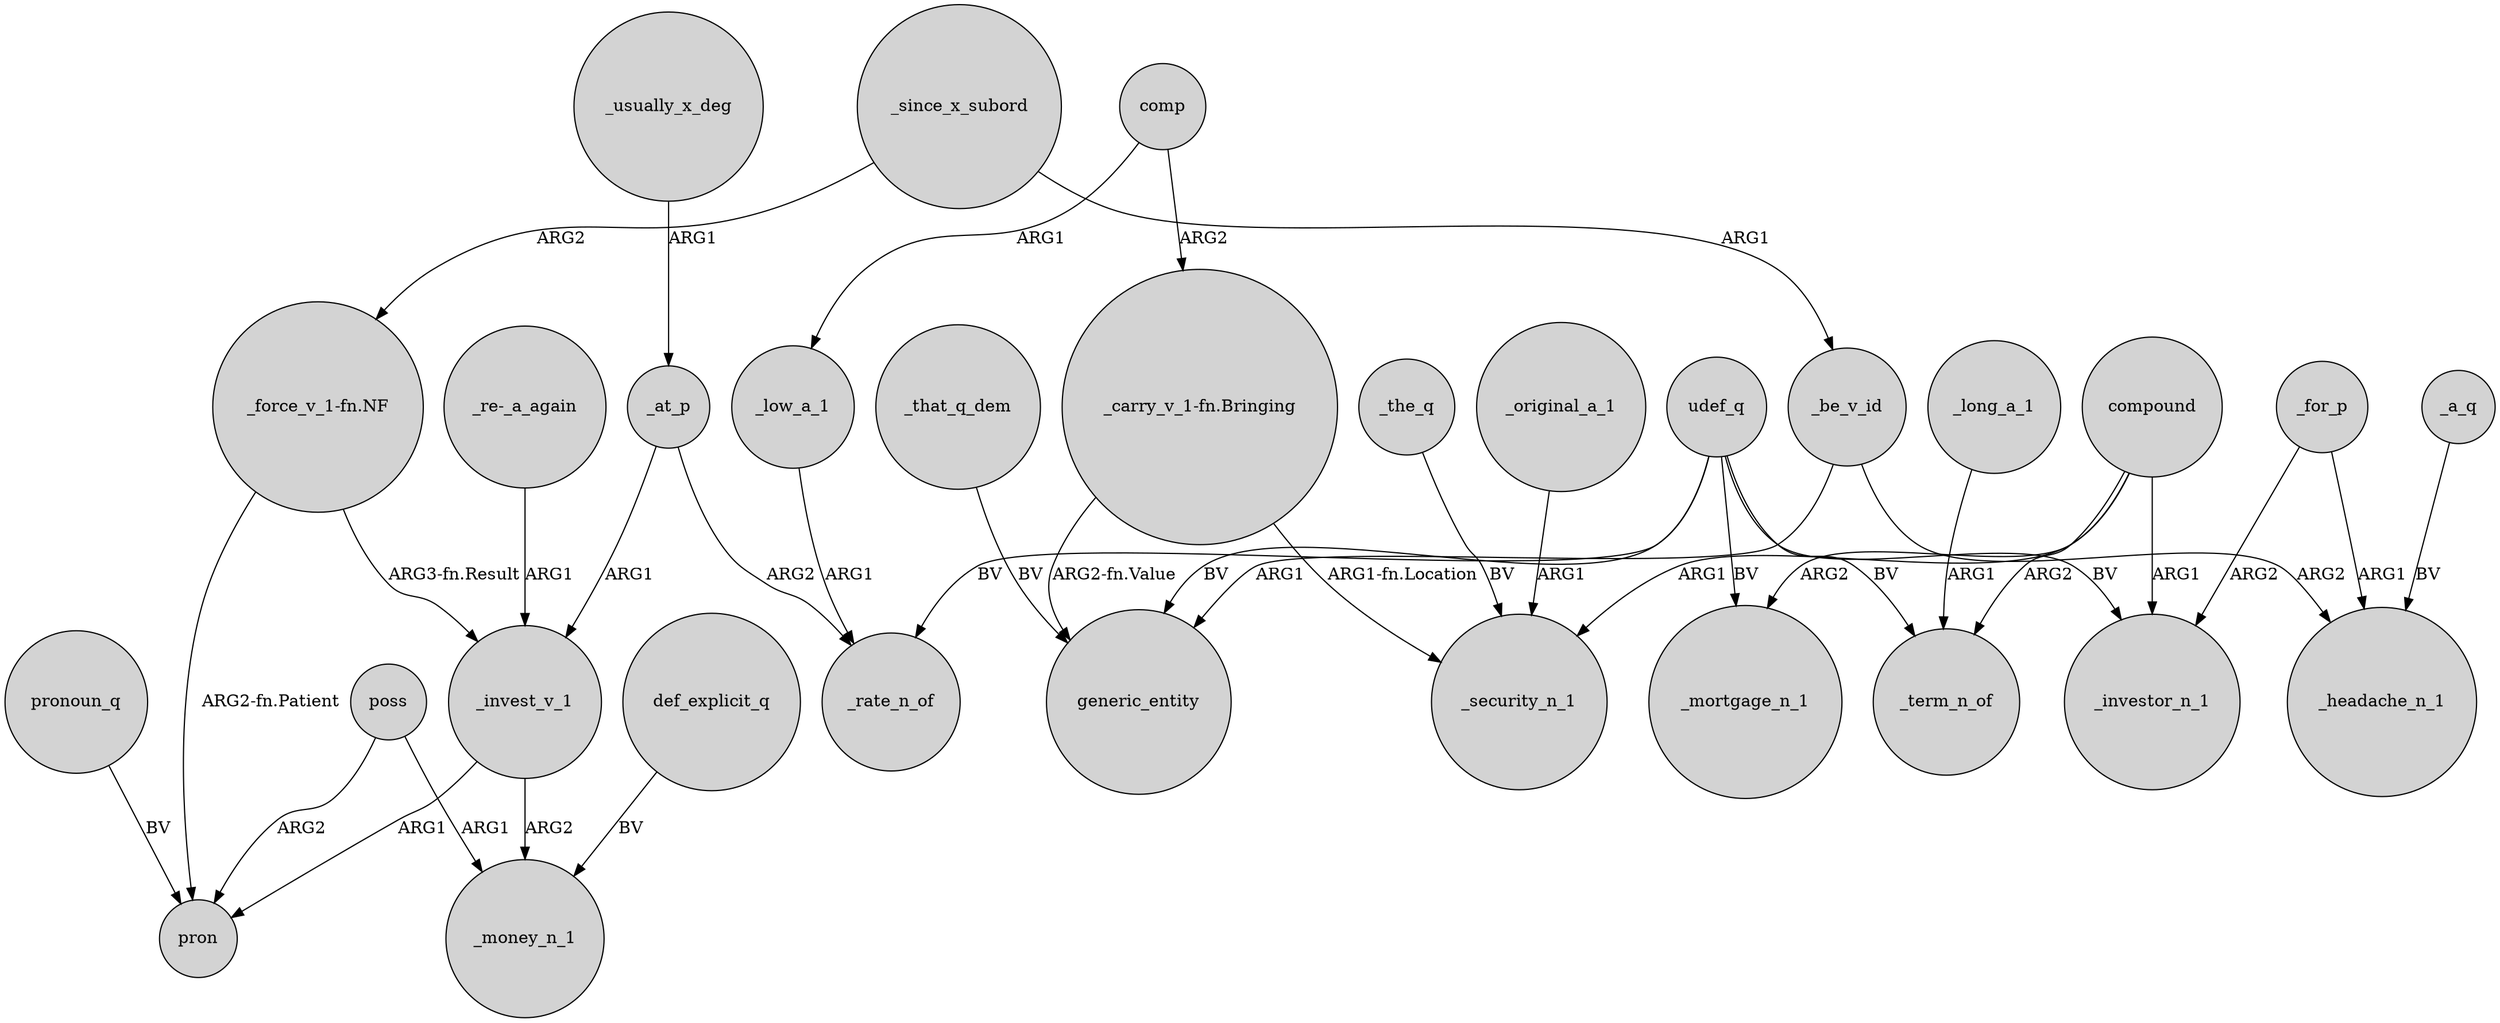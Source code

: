 digraph {
	node [shape=circle style=filled]
	_since_x_subord -> "_force_v_1-fn.NF" [label=ARG2]
	udef_q -> generic_entity [label=BV]
	poss -> pron [label=ARG2]
	_at_p -> _rate_n_of [label=ARG2]
	udef_q -> _mortgage_n_1 [label=BV]
	udef_q -> _investor_n_1 [label=BV]
	_that_q_dem -> generic_entity [label=BV]
	compound -> _term_n_of [label=ARG2]
	"_carry_v_1-fn.Bringing" -> generic_entity [label="ARG2-fn.Value"]
	"_force_v_1-fn.NF" -> pron [label="ARG2-fn.Patient"]
	_at_p -> _invest_v_1 [label=ARG1]
	compound -> _mortgage_n_1 [label=ARG2]
	_for_p -> _investor_n_1 [label=ARG2]
	_usually_x_deg -> _at_p [label=ARG1]
	udef_q -> _rate_n_of [label=BV]
	_be_v_id -> generic_entity [label=ARG1]
	compound -> _security_n_1 [label=ARG1]
	_the_q -> _security_n_1 [label=BV]
	pronoun_q -> pron [label=BV]
	_be_v_id -> _headache_n_1 [label=ARG2]
	_low_a_1 -> _rate_n_of [label=ARG1]
	comp -> _low_a_1 [label=ARG1]
	udef_q -> _term_n_of [label=BV]
	poss -> _money_n_1 [label=ARG1]
	compound -> _investor_n_1 [label=ARG1]
	_long_a_1 -> _term_n_of [label=ARG1]
	"_force_v_1-fn.NF" -> _invest_v_1 [label="ARG3-fn.Result"]
	"_carry_v_1-fn.Bringing" -> _security_n_1 [label="ARG1-fn.Location"]
	comp -> "_carry_v_1-fn.Bringing" [label=ARG2]
	_original_a_1 -> _security_n_1 [label=ARG1]
	_for_p -> _headache_n_1 [label=ARG1]
	_a_q -> _headache_n_1 [label=BV]
	"_re-_a_again" -> _invest_v_1 [label=ARG1]
	_invest_v_1 -> _money_n_1 [label=ARG2]
	_invest_v_1 -> pron [label=ARG1]
	_since_x_subord -> _be_v_id [label=ARG1]
	def_explicit_q -> _money_n_1 [label=BV]
}
